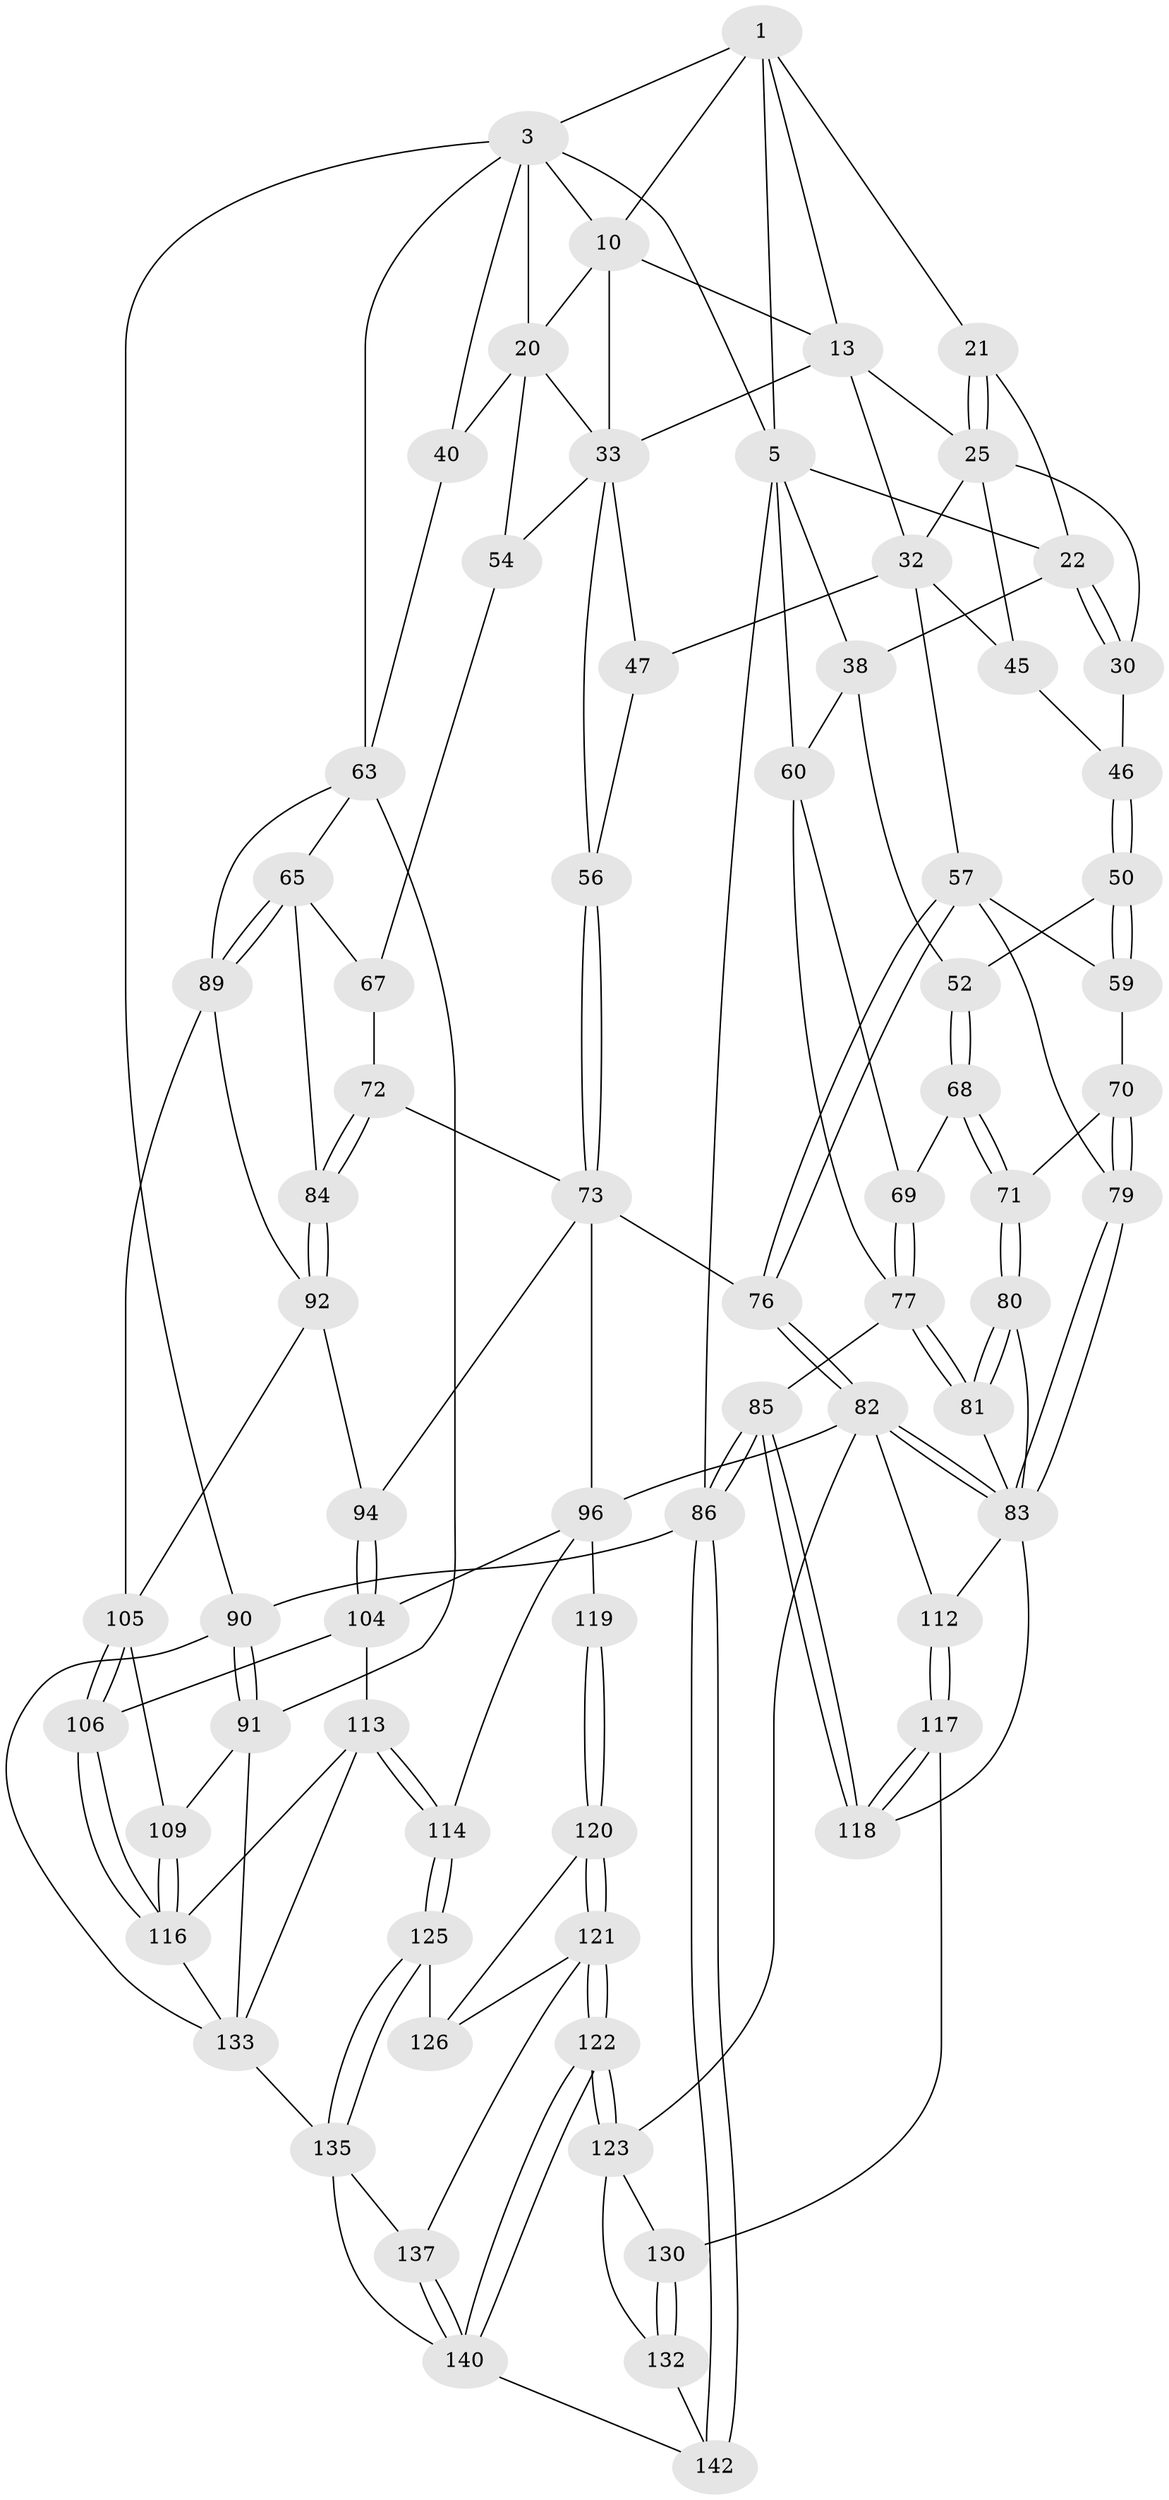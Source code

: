 // original degree distribution, {3: 0.0136986301369863, 5: 0.4794520547945205, 4: 0.2602739726027397, 6: 0.2465753424657534}
// Generated by graph-tools (version 1.1) at 2025/28/03/15/25 16:28:04]
// undirected, 73 vertices, 175 edges
graph export_dot {
graph [start="1"]
  node [color=gray90,style=filled];
  1 [pos="+0.520987720116155+0",super="+2+7"];
  3 [pos="+0.6559965730521802+0",super="+4+15"];
  5 [pos="+0+0",super="+6+19"];
  10 [pos="+0.641809154108226+0",super="+11"];
  13 [pos="+0.5211773638237582+0.14780090239739796",super="+14+31"];
  20 [pos="+0.674623115123119+0.18775056826231667",super="+35"];
  21 [pos="+0.36585345379935363+0.118316431506853"];
  22 [pos="+0.2900473337383723+0.1463653964526027",super="+23"];
  25 [pos="+0.3889502453532625+0.1541168590240699",super="+28"];
  30 [pos="+0.28998285010674396+0.21218732505177157",super="+39"];
  32 [pos="+0.4139056040113389+0.2221946877306182",super="+48"];
  33 [pos="+0.5621937974807183+0.2757846366973347",super="+36+34"];
  38 [pos="+0.12776624661754868+0.27576966308294165",super="+53"];
  40 [pos="+1+0.10907345492977777",super="+43"];
  45 [pos="+0.3320199589091302+0.2989311907987684"];
  46 [pos="+0.3029177042830688+0.3141058491340978"];
  47 [pos="+0.4781556112637591+0.3700968969862417"];
  50 [pos="+0.27795400362451855+0.3391944255519909",super="+51"];
  52 [pos="+0.16793890358589997+0.33946872908316894"];
  54 [pos="+0.79927433693311+0.3631717221288922"];
  56 [pos="+0.6487527373182626+0.39933941032135845"];
  57 [pos="+0.44470210242901953+0.42634673967224945",super="+58"];
  59 [pos="+0.32881630569523+0.438139661766277",super="+62"];
  60 [pos="+0.037710705279514825+0.38907147280952215",super="+61"];
  63 [pos="+1+0.2594351861794537",super="+64+88"];
  65 [pos="+0.9662862443361869+0.4841990925803301",super="+66"];
  67 [pos="+0.8014730187871154+0.4117899930548785"];
  68 [pos="+0.14568864828232586+0.4515148347574981"];
  69 [pos="+0.07583800052323081+0.44299343860922874"];
  70 [pos="+0.22512302951641838+0.4709449781447269"];
  71 [pos="+0.1539754431352627+0.4687936203408111"];
  72 [pos="+0.7011105786615183+0.4798323825865031"];
  73 [pos="+0.6406135924672456+0.47856980633403334",super="+74"];
  76 [pos="+0.5088580359788821+0.514436396591316"];
  77 [pos="+0+0.5980099050906903",super="+78"];
  79 [pos="+0.3088690372339988+0.5665127457858525"];
  80 [pos="+0.1506353852147463+0.48763937564012905"];
  81 [pos="+0+0.6035762583461437"];
  82 [pos="+0.35731829358236933+0.6836540819494946",super="+99"];
  83 [pos="+0.3080031812913981+0.5904815752314098",super="+87"];
  84 [pos="+0.8474141031379201+0.536358258251744"];
  85 [pos="+0+1"];
  86 [pos="+0+1"];
  89 [pos="+1+0.5181855201476492",super="+103"];
  90 [pos="+1+1",super="+146"];
  91 [pos="+1+0.8051435368635917",super="+110"];
  92 [pos="+0.8471588214123795+0.5371582949372675",super="+93"];
  94 [pos="+0.7453581594264251+0.590129776602009"];
  96 [pos="+0.5696170176469142+0.668990171221885",super="+100+97"];
  104 [pos="+0.7348616554216024+0.733054652360443",super="+107"];
  105 [pos="+0.8199166356890752+0.689639700911784",super="+108"];
  106 [pos="+0.806206160040803+0.7213599631865638"];
  109 [pos="+1+0.7999373934637829"];
  112 [pos="+0.2518164295727625+0.7612453077821465"];
  113 [pos="+0.7210469534346593+0.7727085472617686",super="+128"];
  114 [pos="+0.683498829618948+0.8199807216293198"];
  116 [pos="+0.985471120784647+0.8017257117456598",super="+127"];
  117 [pos="+0.14205954859372785+0.8531790231532226"];
  118 [pos="+0.10767096928892554+0.8626513172039986"];
  119 [pos="+0.5343399206804172+0.8061997701711804"];
  120 [pos="+0.5320913912045601+0.8261877544657011"];
  121 [pos="+0.4262737271034528+0.8788444520319322",super="+129"];
  122 [pos="+0.4116830221663022+0.8814267696581138"];
  123 [pos="+0.4056449206686214+0.8759219903651636",super="+124"];
  125 [pos="+0.6824984020595805+0.8246040497470614"];
  126 [pos="+0.5826452323393129+0.8492369850199938"];
  130 [pos="+0.2685018097866237+0.9137919803202839",super="+131"];
  132 [pos="+0.2962851606641745+0.9570485686893944",super="+141"];
  133 [pos="+0.7982819339295913+0.9115126506905823",super="+138+134"];
  135 [pos="+0.6903282117010062+0.8608089128570126",super="+136"];
  137 [pos="+0.5666890813085294+0.9293071738399384"];
  140 [pos="+0.49196547572033805+1",super="+144"];
  142 [pos="+0.2406707128188845+1"];
  1 -- 10;
  1 -- 3;
  1 -- 21;
  1 -- 13;
  1 -- 5;
  3 -- 5;
  3 -- 40 [weight=2];
  3 -- 90;
  3 -- 63;
  3 -- 20 [weight=2];
  3 -- 10;
  5 -- 86;
  5 -- 38;
  5 -- 22 [weight=2];
  5 -- 60;
  10 -- 33;
  10 -- 20;
  10 -- 13;
  13 -- 25;
  13 -- 32;
  13 -- 33;
  20 -- 33;
  20 -- 54;
  20 -- 40;
  21 -- 22;
  21 -- 25;
  21 -- 25;
  22 -- 30 [weight=2];
  22 -- 30;
  22 -- 38;
  25 -- 32;
  25 -- 45;
  25 -- 30;
  30 -- 46;
  32 -- 57;
  32 -- 45;
  32 -- 47;
  33 -- 56;
  33 -- 54;
  33 -- 47;
  38 -- 52;
  38 -- 60;
  40 -- 63;
  45 -- 46;
  46 -- 50;
  46 -- 50;
  47 -- 56;
  50 -- 59 [weight=2];
  50 -- 59;
  50 -- 52;
  52 -- 68;
  52 -- 68;
  54 -- 67;
  56 -- 73;
  56 -- 73;
  57 -- 76;
  57 -- 76;
  57 -- 59;
  57 -- 79;
  59 -- 70;
  60 -- 69;
  60 -- 77;
  63 -- 65;
  63 -- 89;
  63 -- 91;
  65 -- 89;
  65 -- 89;
  65 -- 67;
  65 -- 84;
  67 -- 72;
  68 -- 69;
  68 -- 71;
  68 -- 71;
  69 -- 77;
  69 -- 77;
  70 -- 71;
  70 -- 79;
  70 -- 79;
  71 -- 80;
  71 -- 80;
  72 -- 73;
  72 -- 84;
  72 -- 84;
  73 -- 96 [weight=2];
  73 -- 76;
  73 -- 94;
  76 -- 82;
  76 -- 82;
  77 -- 81;
  77 -- 81;
  77 -- 85;
  79 -- 83;
  79 -- 83;
  80 -- 81;
  80 -- 81;
  80 -- 83;
  81 -- 83;
  82 -- 83;
  82 -- 83;
  82 -- 112;
  82 -- 123;
  82 -- 96;
  83 -- 112;
  83 -- 118;
  84 -- 92;
  84 -- 92;
  85 -- 86;
  85 -- 86;
  85 -- 118;
  85 -- 118;
  86 -- 142;
  86 -- 142;
  86 -- 90;
  89 -- 92;
  89 -- 105;
  90 -- 91;
  90 -- 91;
  90 -- 133 [weight=2];
  91 -- 109;
  91 -- 133;
  92 -- 105;
  92 -- 94;
  94 -- 104;
  94 -- 104;
  96 -- 104;
  96 -- 114;
  96 -- 119 [weight=2];
  104 -- 113;
  104 -- 106;
  105 -- 106;
  105 -- 106;
  105 -- 109;
  106 -- 116;
  106 -- 116;
  109 -- 116;
  109 -- 116;
  112 -- 117;
  112 -- 117;
  113 -- 114;
  113 -- 114;
  113 -- 116;
  113 -- 133;
  114 -- 125;
  114 -- 125;
  116 -- 133;
  117 -- 118;
  117 -- 118;
  117 -- 130;
  119 -- 120;
  119 -- 120;
  120 -- 121;
  120 -- 121;
  120 -- 126;
  121 -- 122;
  121 -- 122;
  121 -- 137;
  121 -- 126;
  122 -- 123;
  122 -- 123;
  122 -- 140;
  122 -- 140;
  123 -- 132;
  123 -- 130;
  125 -- 126;
  125 -- 135;
  125 -- 135;
  130 -- 132 [weight=2];
  130 -- 132;
  132 -- 142;
  133 -- 135 [weight=2];
  135 -- 137;
  135 -- 140;
  137 -- 140;
  137 -- 140;
  140 -- 142;
}
